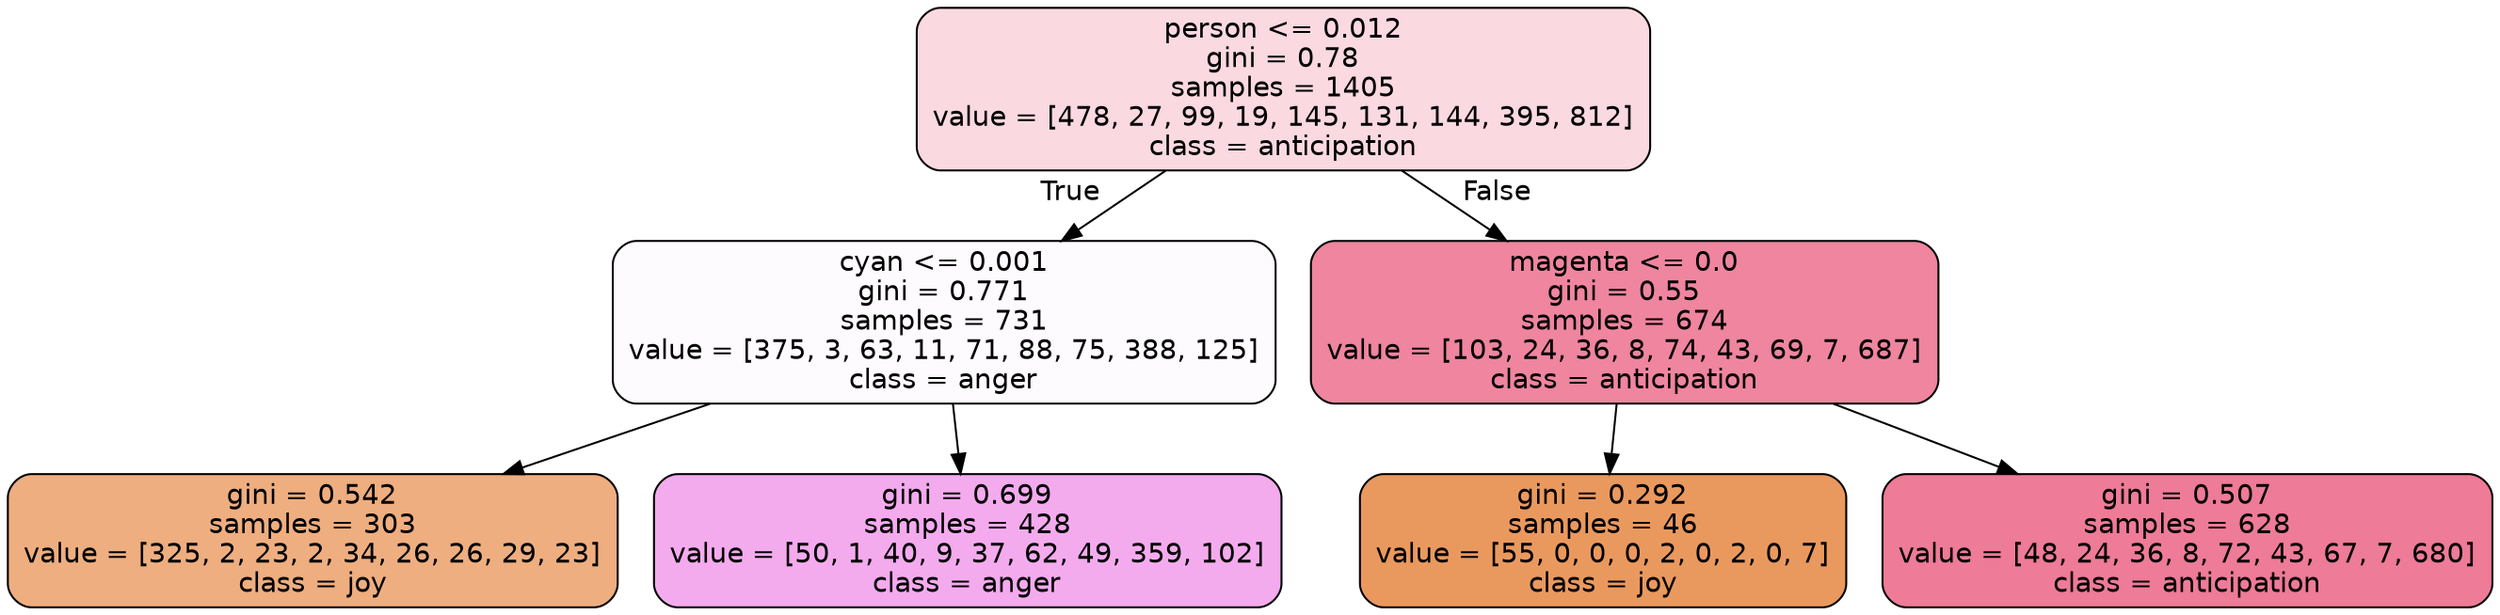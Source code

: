 digraph Tree {
node [shape=box, style="filled, rounded", color="black", fontname=helvetica] ;
edge [fontname=helvetica] ;
0 [label="person <= 0.012\ngini = 0.78\nsamples = 1405\nvalue = [478, 27, 99, 19, 145, 131, 144, 395, 812]\nclass = anticipation", fillcolor="#e5396430"] ;
1 [label="cyan <= 0.001\ngini = 0.771\nsamples = 731\nvalue = [375, 3, 63, 11, 71, 88, 75, 388, 125]\nclass = anger", fillcolor="#e539d704"] ;
0 -> 1 [labeldistance=2.5, labelangle=45, headlabel="True"] ;
2 [label="gini = 0.542\nsamples = 303\nvalue = [325, 2, 23, 2, 34, 26, 26, 29, 23]\nclass = joy", fillcolor="#e58139a3"] ;
1 -> 2 ;
3 [label="gini = 0.699\nsamples = 428\nvalue = [50, 1, 40, 9, 37, 62, 49, 359, 102]\nclass = anger", fillcolor="#e539d76c"] ;
1 -> 3 ;
4 [label="magenta <= 0.0\ngini = 0.55\nsamples = 674\nvalue = [103, 24, 36, 8, 74, 43, 69, 7, 687]\nclass = anticipation", fillcolor="#e539649d"] ;
0 -> 4 [labeldistance=2.5, labelangle=-45, headlabel="False"] ;
5 [label="gini = 0.292\nsamples = 46\nvalue = [55, 0, 0, 0, 2, 0, 2, 0, 7]\nclass = joy", fillcolor="#e58139cf"] ;
4 -> 5 ;
6 [label="gini = 0.507\nsamples = 628\nvalue = [48, 24, 36, 8, 72, 43, 67, 7, 680]\nclass = anticipation", fillcolor="#e53964aa"] ;
4 -> 6 ;
}